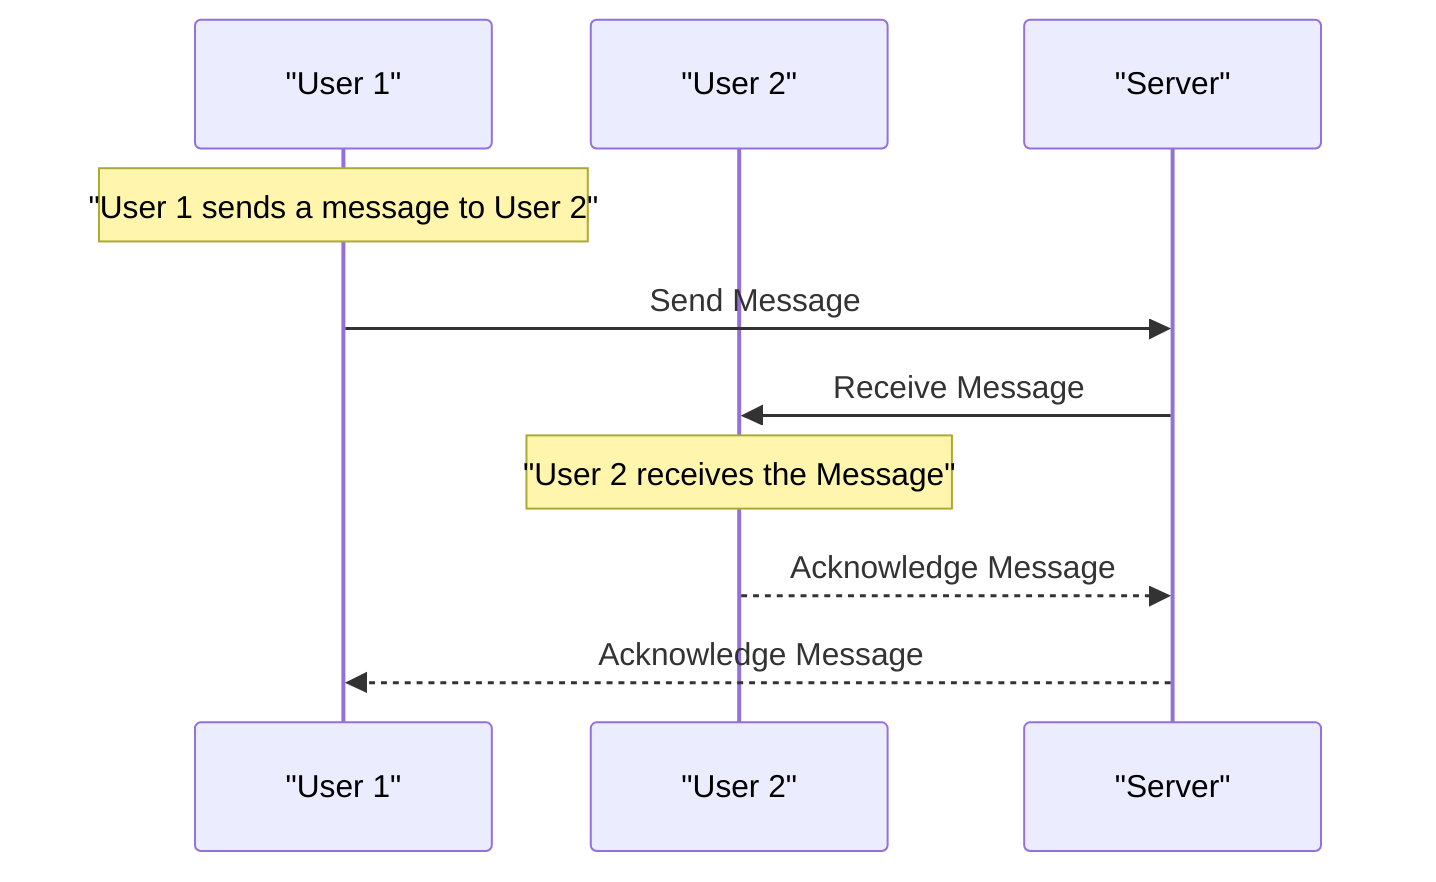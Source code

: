 sequenceDiagram
participant User1 as "User 1"
participant User2 as "User 2"
participant Server as "Server"

note over User1: "User 1 sends a message to User 2" 
User1 ->> Server: Send Message
Server ->> User2: Receive Message

note over User2: "User 2 receives the Message"
User2 -->> Server: Acknowledge Message
Server -->> User1: Acknowledge Message